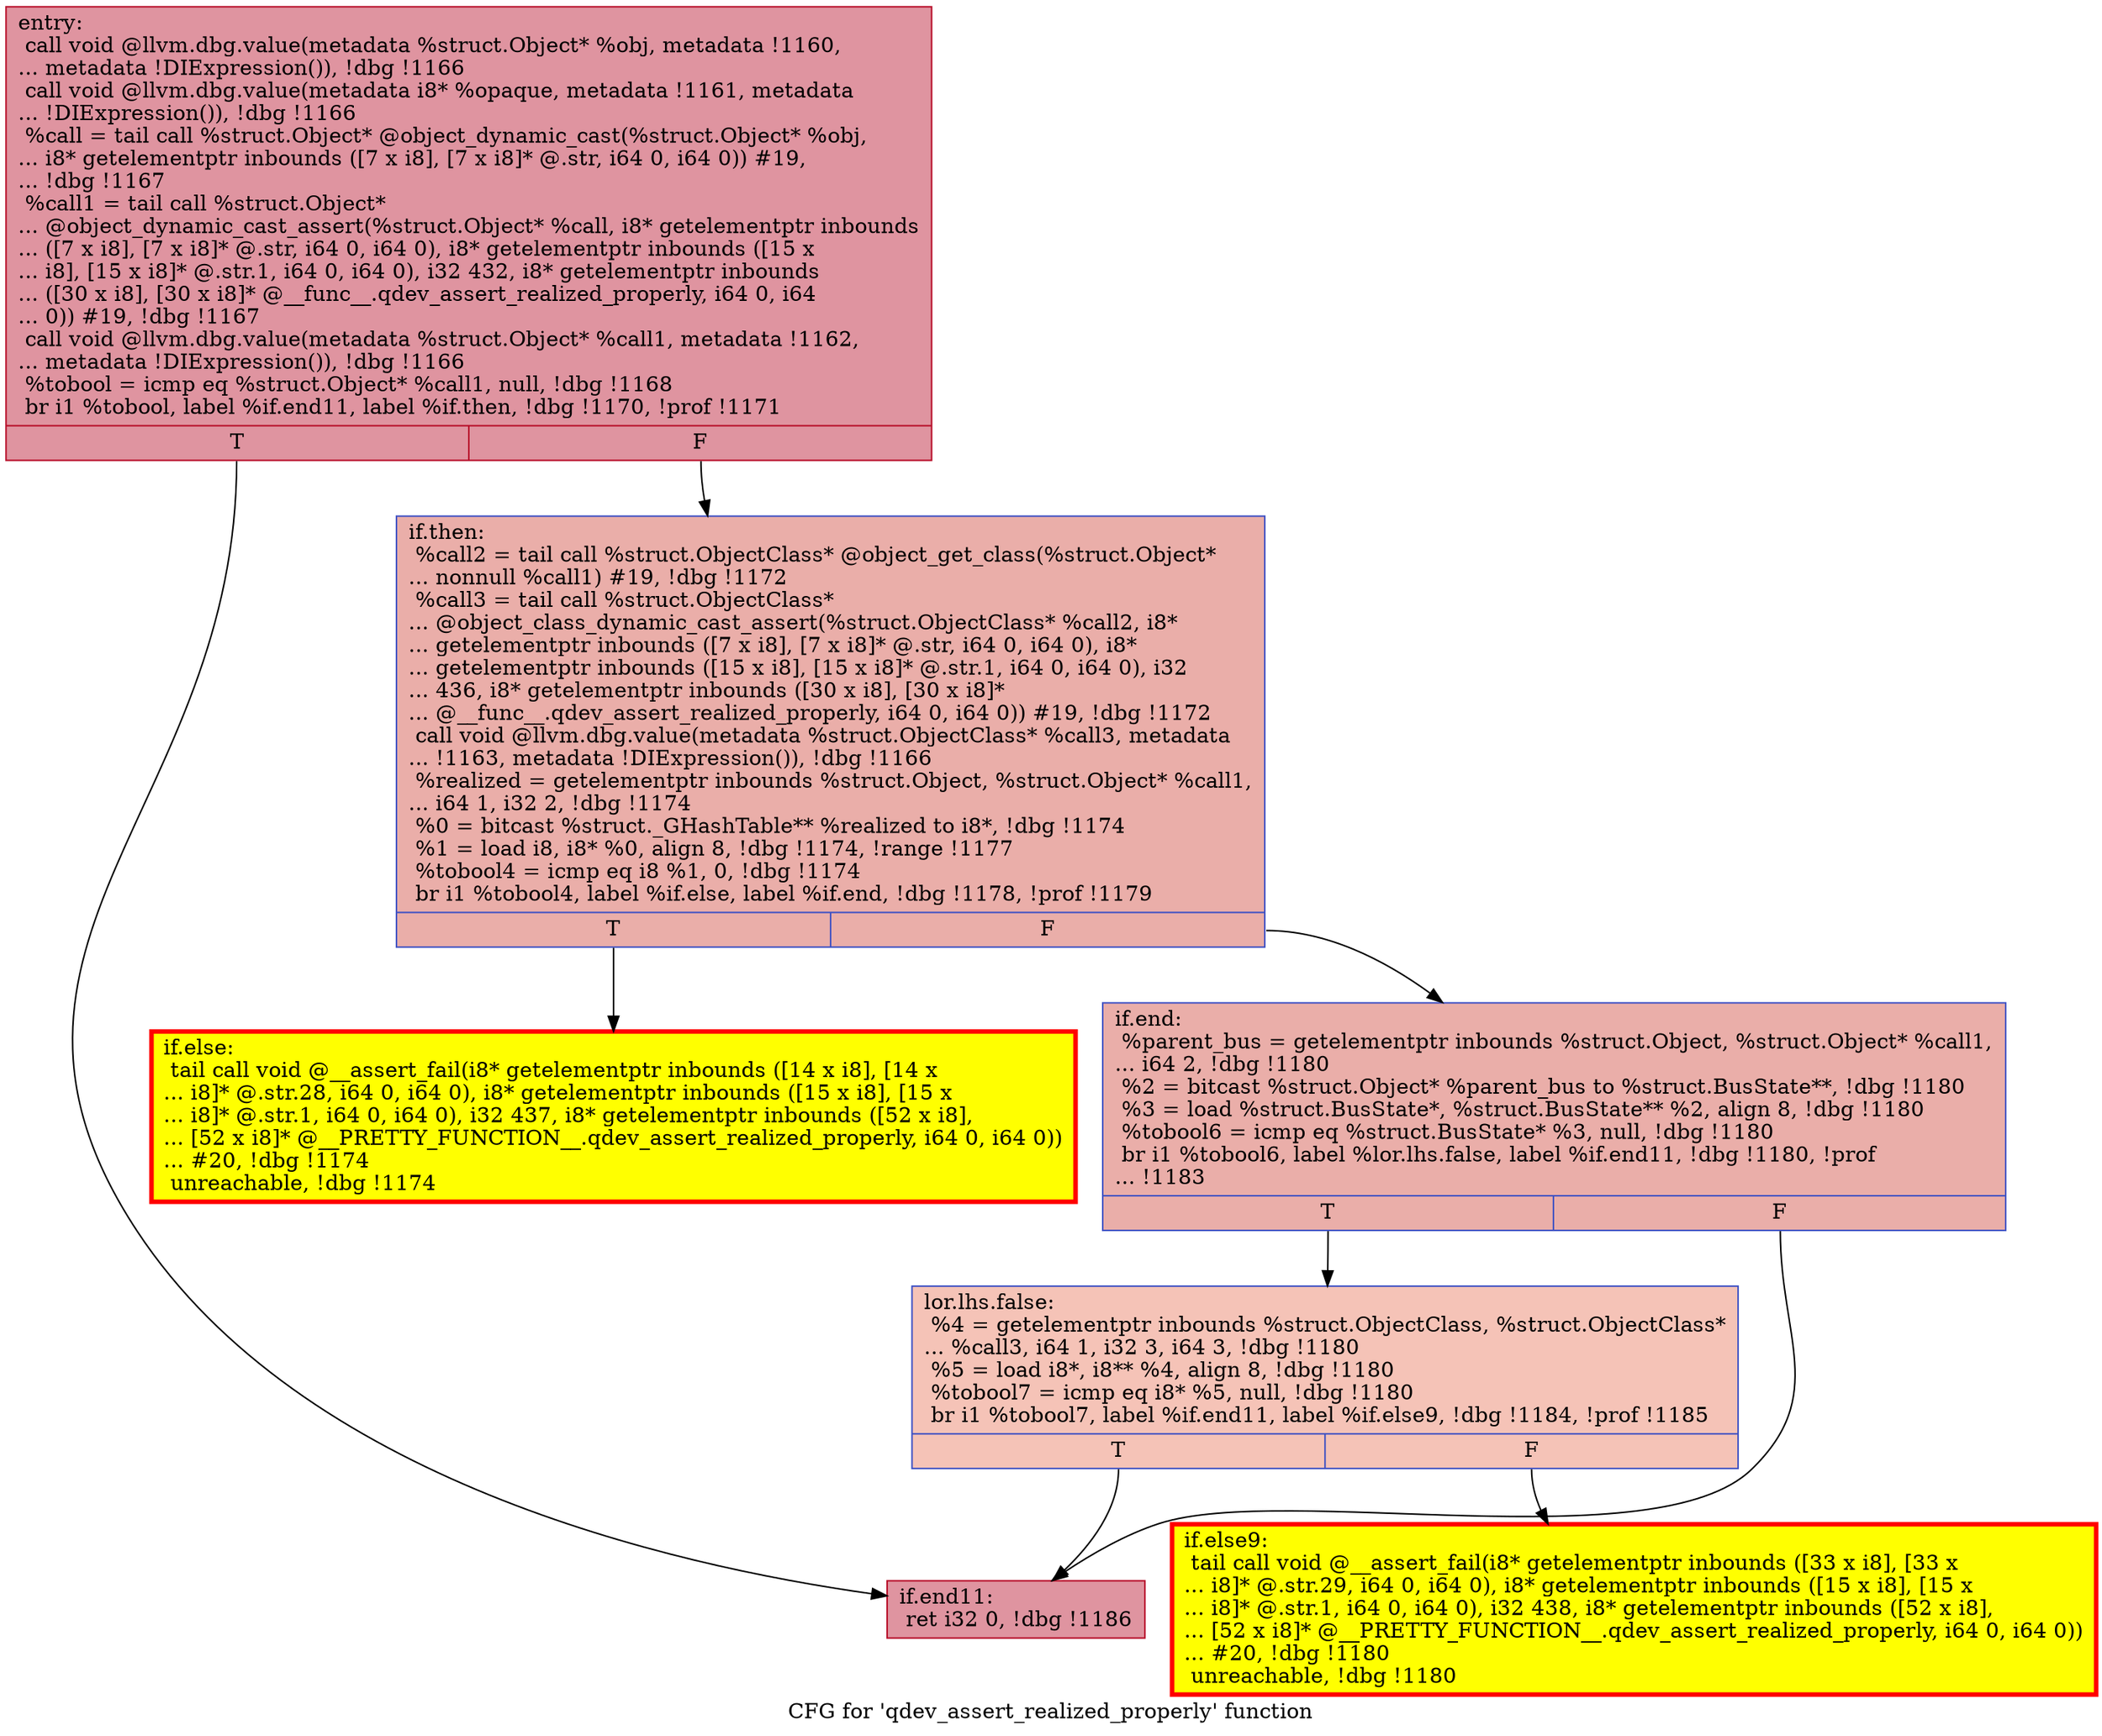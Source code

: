 digraph "CFG for 'qdev_assert_realized_properly' function" {
	label="CFG for 'qdev_assert_realized_properly' function";

	Node0x55e1ca25b2f0 [shape=record,color="#b70d28ff", style=filled, fillcolor="#b70d2870",label="{entry:\l  call void @llvm.dbg.value(metadata %struct.Object* %obj, metadata !1160,\l... metadata !DIExpression()), !dbg !1166\l  call void @llvm.dbg.value(metadata i8* %opaque, metadata !1161, metadata\l... !DIExpression()), !dbg !1166\l  %call = tail call %struct.Object* @object_dynamic_cast(%struct.Object* %obj,\l... i8* getelementptr inbounds ([7 x i8], [7 x i8]* @.str, i64 0, i64 0)) #19,\l... !dbg !1167\l  %call1 = tail call %struct.Object*\l... @object_dynamic_cast_assert(%struct.Object* %call, i8* getelementptr inbounds\l... ([7 x i8], [7 x i8]* @.str, i64 0, i64 0), i8* getelementptr inbounds ([15 x\l... i8], [15 x i8]* @.str.1, i64 0, i64 0), i32 432, i8* getelementptr inbounds\l... ([30 x i8], [30 x i8]* @__func__.qdev_assert_realized_properly, i64 0, i64\l... 0)) #19, !dbg !1167\l  call void @llvm.dbg.value(metadata %struct.Object* %call1, metadata !1162,\l... metadata !DIExpression()), !dbg !1166\l  %tobool = icmp eq %struct.Object* %call1, null, !dbg !1168\l  br i1 %tobool, label %if.end11, label %if.then, !dbg !1170, !prof !1171\l|{<s0>T|<s1>F}}"];
	Node0x55e1ca25b2f0:s0 -> Node0x55e1ca25daa0;
	Node0x55e1ca25b2f0:s1 -> Node0x55e1ca25da50;
	Node0x55e1ca25da50 [shape=record,color="#3d50c3ff", style=filled, fillcolor="#d0473d70",label="{if.then:                                          \l  %call2 = tail call %struct.ObjectClass* @object_get_class(%struct.Object*\l... nonnull %call1) #19, !dbg !1172\l  %call3 = tail call %struct.ObjectClass*\l... @object_class_dynamic_cast_assert(%struct.ObjectClass* %call2, i8*\l... getelementptr inbounds ([7 x i8], [7 x i8]* @.str, i64 0, i64 0), i8*\l... getelementptr inbounds ([15 x i8], [15 x i8]* @.str.1, i64 0, i64 0), i32\l... 436, i8* getelementptr inbounds ([30 x i8], [30 x i8]*\l... @__func__.qdev_assert_realized_properly, i64 0, i64 0)) #19, !dbg !1172\l  call void @llvm.dbg.value(metadata %struct.ObjectClass* %call3, metadata\l... !1163, metadata !DIExpression()), !dbg !1166\l  %realized = getelementptr inbounds %struct.Object, %struct.Object* %call1,\l... i64 1, i32 2, !dbg !1174\l  %0 = bitcast %struct._GHashTable** %realized to i8*, !dbg !1174\l  %1 = load i8, i8* %0, align 8, !dbg !1174, !range !1177\l  %tobool4 = icmp eq i8 %1, 0, !dbg !1174\l  br i1 %tobool4, label %if.else, label %if.end, !dbg !1178, !prof !1179\l|{<s0>T|<s1>F}}"];
	Node0x55e1ca25da50:s0 -> Node0x55e1ca25e460;
	Node0x55e1ca25da50:s1 -> Node0x55e1ca25e3f0;
	Node0x55e1ca25e460 [shape=record,penwidth=3.0, style="filled", color="red", fillcolor="yellow",label="{if.else:                                          \l  tail call void @__assert_fail(i8* getelementptr inbounds ([14 x i8], [14 x\l... i8]* @.str.28, i64 0, i64 0), i8* getelementptr inbounds ([15 x i8], [15 x\l... i8]* @.str.1, i64 0, i64 0), i32 437, i8* getelementptr inbounds ([52 x i8],\l... [52 x i8]* @__PRETTY_FUNCTION__.qdev_assert_realized_properly, i64 0, i64 0))\l... #20, !dbg !1174\l  unreachable, !dbg !1174\l}"];
	Node0x55e1ca25e3f0 [shape=record,color="#3d50c3ff", style=filled, fillcolor="#d0473d70",label="{if.end:                                           \l  %parent_bus = getelementptr inbounds %struct.Object, %struct.Object* %call1,\l... i64 2, !dbg !1180\l  %2 = bitcast %struct.Object* %parent_bus to %struct.BusState**, !dbg !1180\l  %3 = load %struct.BusState*, %struct.BusState** %2, align 8, !dbg !1180\l  %tobool6 = icmp eq %struct.BusState* %3, null, !dbg !1180\l  br i1 %tobool6, label %lor.lhs.false, label %if.end11, !dbg !1180, !prof\l... !1183\l|{<s0>T|<s1>F}}"];
	Node0x55e1ca25e3f0:s0 -> Node0x55e1ca25f310;
	Node0x55e1ca25e3f0:s1 -> Node0x55e1ca25daa0;
	Node0x55e1ca25f310 [shape=record,color="#3d50c3ff", style=filled, fillcolor="#e8765c70",label="{lor.lhs.false:                                    \l  %4 = getelementptr inbounds %struct.ObjectClass, %struct.ObjectClass*\l... %call3, i64 1, i32 3, i64 3, !dbg !1180\l  %5 = load i8*, i8** %4, align 8, !dbg !1180\l  %tobool7 = icmp eq i8* %5, null, !dbg !1180\l  br i1 %tobool7, label %if.end11, label %if.else9, !dbg !1184, !prof !1185\l|{<s0>T|<s1>F}}"];
	Node0x55e1ca25f310:s0 -> Node0x55e1ca25daa0;
	Node0x55e1ca25f310:s1 -> Node0x55e1ca25f2a0;
	Node0x55e1ca25f2a0 [shape=record,penwidth=3.0, style="filled", color="red", fillcolor="yellow",label="{if.else9:                                         \l  tail call void @__assert_fail(i8* getelementptr inbounds ([33 x i8], [33 x\l... i8]* @.str.29, i64 0, i64 0), i8* getelementptr inbounds ([15 x i8], [15 x\l... i8]* @.str.1, i64 0, i64 0), i32 438, i8* getelementptr inbounds ([52 x i8],\l... [52 x i8]* @__PRETTY_FUNCTION__.qdev_assert_realized_properly, i64 0, i64 0))\l... #20, !dbg !1180\l  unreachable, !dbg !1180\l}"];
	Node0x55e1ca25daa0 [shape=record,color="#b70d28ff", style=filled, fillcolor="#b70d2870",label="{if.end11:                                         \l  ret i32 0, !dbg !1186\l}"];
}
